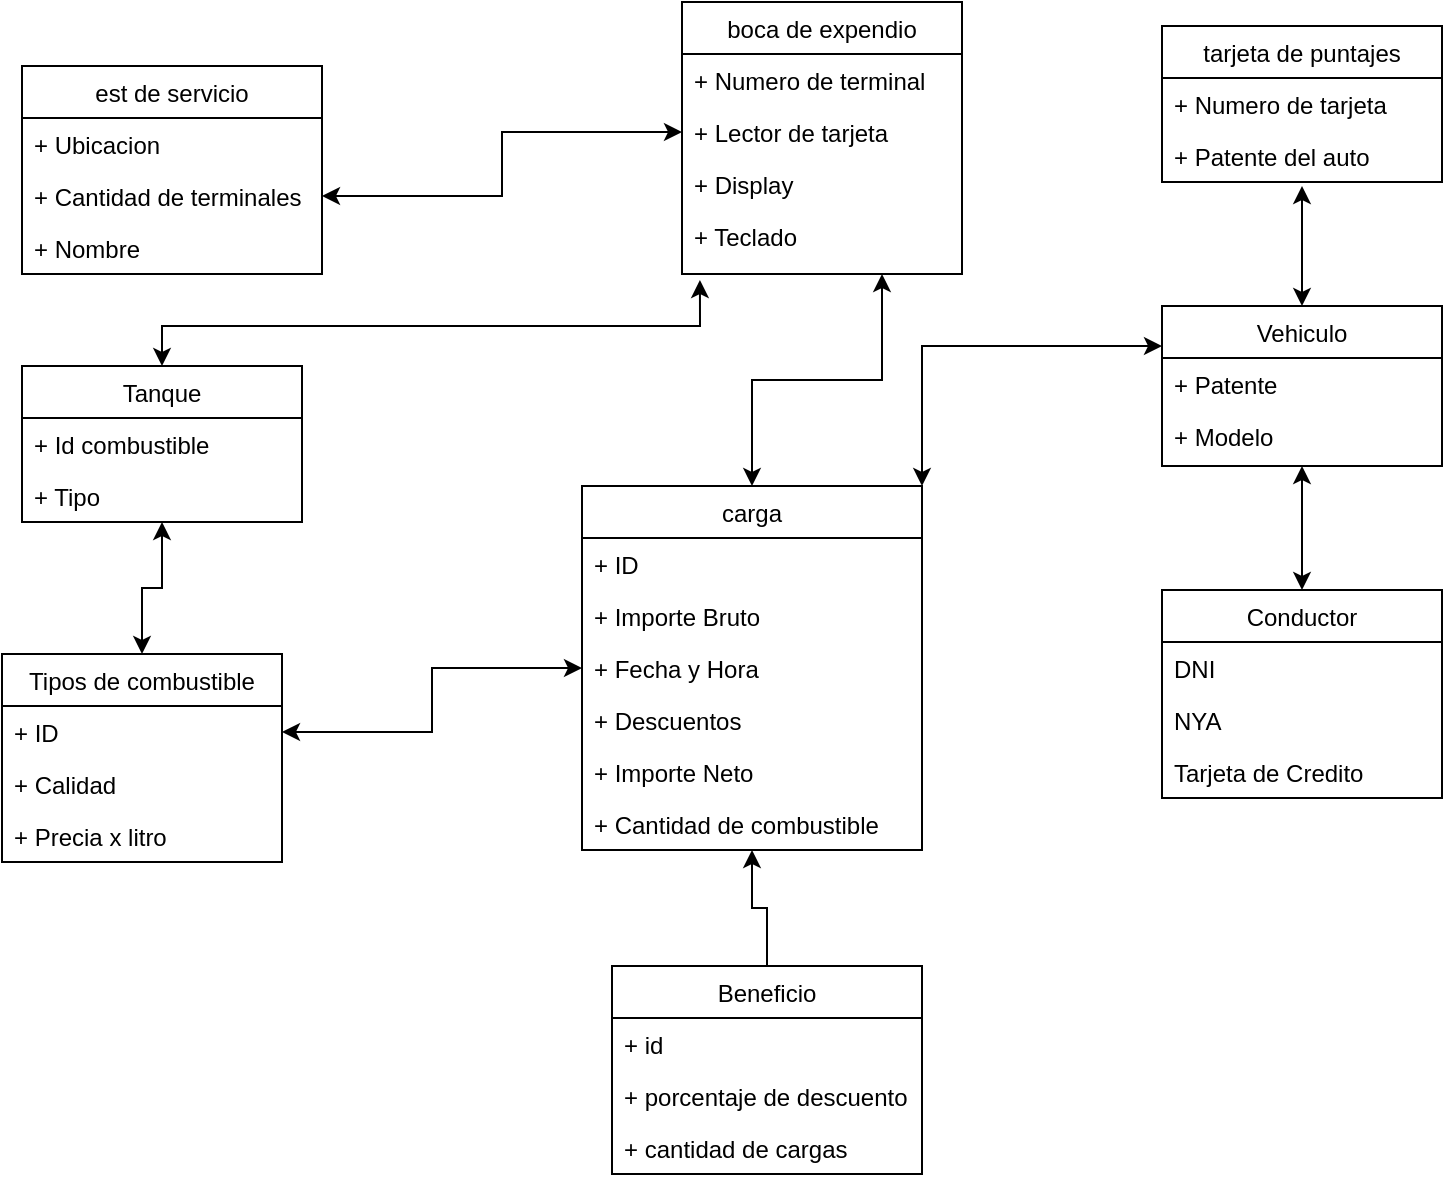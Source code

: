 <mxfile version="20.8.20" type="device"><diagram id="C5RBs43oDa-KdzZeNtuy" name="Page-1"><mxGraphModel dx="874" dy="452" grid="1" gridSize="10" guides="1" tooltips="1" connect="1" arrows="1" fold="1" page="1" pageScale="1" pageWidth="827" pageHeight="1169" math="0" shadow="0"><root><mxCell id="WIyWlLk6GJQsqaUBKTNV-0"/><mxCell id="WIyWlLk6GJQsqaUBKTNV-1" parent="WIyWlLk6GJQsqaUBKTNV-0"/><mxCell id="_l-Jakp1fZ-oqlidRZf6-13" value="est de servicio" style="swimlane;fontStyle=0;childLayout=stackLayout;horizontal=1;startSize=26;fillColor=none;horizontalStack=0;resizeParent=1;resizeParentMax=0;resizeLast=0;collapsible=1;marginBottom=0;" parent="WIyWlLk6GJQsqaUBKTNV-1" vertex="1"><mxGeometry x="40" y="160" width="150" height="104" as="geometry"/></mxCell><mxCell id="_l-Jakp1fZ-oqlidRZf6-14" value="+ Ubicacion" style="text;strokeColor=none;fillColor=none;align=left;verticalAlign=top;spacingLeft=4;spacingRight=4;overflow=hidden;rotatable=0;points=[[0,0.5],[1,0.5]];portConstraint=eastwest;" parent="_l-Jakp1fZ-oqlidRZf6-13" vertex="1"><mxGeometry y="26" width="150" height="26" as="geometry"/></mxCell><mxCell id="_l-Jakp1fZ-oqlidRZf6-15" value="+ Cantidad de terminales" style="text;strokeColor=none;fillColor=none;align=left;verticalAlign=top;spacingLeft=4;spacingRight=4;overflow=hidden;rotatable=0;points=[[0,0.5],[1,0.5]];portConstraint=eastwest;" parent="_l-Jakp1fZ-oqlidRZf6-13" vertex="1"><mxGeometry y="52" width="150" height="26" as="geometry"/></mxCell><mxCell id="_l-Jakp1fZ-oqlidRZf6-16" value="+ Nombre" style="text;strokeColor=none;fillColor=none;align=left;verticalAlign=top;spacingLeft=4;spacingRight=4;overflow=hidden;rotatable=0;points=[[0,0.5],[1,0.5]];portConstraint=eastwest;" parent="_l-Jakp1fZ-oqlidRZf6-13" vertex="1"><mxGeometry y="78" width="150" height="26" as="geometry"/></mxCell><mxCell id="_l-Jakp1fZ-oqlidRZf6-91" style="edgeStyle=orthogonalEdgeStyle;rounded=0;orthogonalLoop=1;jettySize=auto;html=1;entryX=1;entryY=0.5;entryDx=0;entryDy=0;startArrow=classic;startFill=1;" parent="WIyWlLk6GJQsqaUBKTNV-1" source="_l-Jakp1fZ-oqlidRZf6-17" target="_l-Jakp1fZ-oqlidRZf6-76" edge="1"><mxGeometry relative="1" as="geometry"/></mxCell><mxCell id="_l-Jakp1fZ-oqlidRZf6-101" style="edgeStyle=orthogonalEdgeStyle;rounded=0;orthogonalLoop=1;jettySize=auto;html=1;exitX=1;exitY=0;exitDx=0;exitDy=0;entryX=0;entryY=0.25;entryDx=0;entryDy=0;startArrow=classic;startFill=1;" parent="WIyWlLk6GJQsqaUBKTNV-1" source="_l-Jakp1fZ-oqlidRZf6-17" target="_l-Jakp1fZ-oqlidRZf6-25" edge="1"><mxGeometry relative="1" as="geometry"><Array as="points"><mxPoint x="490" y="300"/></Array></mxGeometry></mxCell><mxCell id="_l-Jakp1fZ-oqlidRZf6-17" value="carga" style="swimlane;fontStyle=0;childLayout=stackLayout;horizontal=1;startSize=26;fillColor=none;horizontalStack=0;resizeParent=1;resizeParentMax=0;resizeLast=0;collapsible=1;marginBottom=0;" parent="WIyWlLk6GJQsqaUBKTNV-1" vertex="1"><mxGeometry x="320" y="370" width="170" height="182" as="geometry"><mxRectangle x="460" y="410" width="60" height="26" as="alternateBounds"/></mxGeometry></mxCell><mxCell id="_l-Jakp1fZ-oqlidRZf6-20" value="+ ID" style="text;strokeColor=none;fillColor=none;align=left;verticalAlign=top;spacingLeft=4;spacingRight=4;overflow=hidden;rotatable=0;points=[[0,0.5],[1,0.5]];portConstraint=eastwest;" parent="_l-Jakp1fZ-oqlidRZf6-17" vertex="1"><mxGeometry y="26" width="170" height="26" as="geometry"/></mxCell><mxCell id="_l-Jakp1fZ-oqlidRZf6-85" value="+ Importe Bruto" style="text;strokeColor=none;fillColor=none;align=left;verticalAlign=top;spacingLeft=4;spacingRight=4;overflow=hidden;rotatable=0;points=[[0,0.5],[1,0.5]];portConstraint=eastwest;" parent="_l-Jakp1fZ-oqlidRZf6-17" vertex="1"><mxGeometry y="52" width="170" height="26" as="geometry"/></mxCell><mxCell id="_l-Jakp1fZ-oqlidRZf6-84" value="+ Fecha y Hora" style="text;strokeColor=none;fillColor=none;align=left;verticalAlign=top;spacingLeft=4;spacingRight=4;overflow=hidden;rotatable=0;points=[[0,0.5],[1,0.5]];portConstraint=eastwest;" parent="_l-Jakp1fZ-oqlidRZf6-17" vertex="1"><mxGeometry y="78" width="170" height="26" as="geometry"/></mxCell><mxCell id="_l-Jakp1fZ-oqlidRZf6-86" value="+ Descuentos" style="text;strokeColor=none;fillColor=none;align=left;verticalAlign=top;spacingLeft=4;spacingRight=4;overflow=hidden;rotatable=0;points=[[0,0.5],[1,0.5]];portConstraint=eastwest;" parent="_l-Jakp1fZ-oqlidRZf6-17" vertex="1"><mxGeometry y="104" width="170" height="26" as="geometry"/></mxCell><mxCell id="_l-Jakp1fZ-oqlidRZf6-102" value="+ Importe Neto" style="text;strokeColor=none;fillColor=none;align=left;verticalAlign=top;spacingLeft=4;spacingRight=4;overflow=hidden;rotatable=0;points=[[0,0.5],[1,0.5]];portConstraint=eastwest;" parent="_l-Jakp1fZ-oqlidRZf6-17" vertex="1"><mxGeometry y="130" width="170" height="26" as="geometry"/></mxCell><mxCell id="_l-Jakp1fZ-oqlidRZf6-55" value="+ Cantidad de combustible" style="text;strokeColor=none;fillColor=none;align=left;verticalAlign=top;spacingLeft=4;spacingRight=4;overflow=hidden;rotatable=0;points=[[0,0.5],[1,0.5]];portConstraint=eastwest;" parent="_l-Jakp1fZ-oqlidRZf6-17" vertex="1"><mxGeometry y="156" width="170" height="26" as="geometry"/></mxCell><mxCell id="_l-Jakp1fZ-oqlidRZf6-21" value="boca de expendio" style="swimlane;fontStyle=0;childLayout=stackLayout;horizontal=1;startSize=26;fillColor=none;horizontalStack=0;resizeParent=1;resizeParentMax=0;resizeLast=0;collapsible=1;marginBottom=0;" parent="WIyWlLk6GJQsqaUBKTNV-1" vertex="1"><mxGeometry x="370" y="128" width="140" height="136" as="geometry"/></mxCell><mxCell id="_l-Jakp1fZ-oqlidRZf6-22" value="+ Numero de terminal" style="text;strokeColor=none;fillColor=none;align=left;verticalAlign=top;spacingLeft=4;spacingRight=4;overflow=hidden;rotatable=0;points=[[0,0.5],[1,0.5]];portConstraint=eastwest;" parent="_l-Jakp1fZ-oqlidRZf6-21" vertex="1"><mxGeometry y="26" width="140" height="26" as="geometry"/></mxCell><mxCell id="_l-Jakp1fZ-oqlidRZf6-23" value="+ Lector de tarjeta" style="text;strokeColor=none;fillColor=none;align=left;verticalAlign=top;spacingLeft=4;spacingRight=4;overflow=hidden;rotatable=0;points=[[0,0.5],[1,0.5]];portConstraint=eastwest;" parent="_l-Jakp1fZ-oqlidRZf6-21" vertex="1"><mxGeometry y="52" width="140" height="26" as="geometry"/></mxCell><mxCell id="_l-Jakp1fZ-oqlidRZf6-53" value="+ Display" style="text;strokeColor=none;fillColor=none;align=left;verticalAlign=top;spacingLeft=4;spacingRight=4;overflow=hidden;rotatable=0;points=[[0,0.5],[1,0.5]];portConstraint=eastwest;" parent="_l-Jakp1fZ-oqlidRZf6-21" vertex="1"><mxGeometry y="78" width="140" height="26" as="geometry"/></mxCell><mxCell id="_l-Jakp1fZ-oqlidRZf6-24" value="+ Teclado" style="text;strokeColor=none;fillColor=none;align=left;verticalAlign=top;spacingLeft=4;spacingRight=4;overflow=hidden;rotatable=0;points=[[0,0.5],[1,0.5]];portConstraint=eastwest;" parent="_l-Jakp1fZ-oqlidRZf6-21" vertex="1"><mxGeometry y="104" width="140" height="32" as="geometry"/></mxCell><mxCell id="_l-Jakp1fZ-oqlidRZf6-99" style="edgeStyle=orthogonalEdgeStyle;rounded=0;orthogonalLoop=1;jettySize=auto;html=1;entryX=0.5;entryY=1.077;entryDx=0;entryDy=0;entryPerimeter=0;startArrow=classic;startFill=1;" parent="WIyWlLk6GJQsqaUBKTNV-1" source="_l-Jakp1fZ-oqlidRZf6-25" target="_l-Jakp1fZ-oqlidRZf6-31" edge="1"><mxGeometry relative="1" as="geometry"><Array as="points"><mxPoint x="680" y="240"/><mxPoint x="680" y="240"/></Array></mxGeometry></mxCell><mxCell id="_l-Jakp1fZ-oqlidRZf6-25" value="Vehiculo" style="swimlane;fontStyle=0;childLayout=stackLayout;horizontal=1;startSize=26;fillColor=none;horizontalStack=0;resizeParent=1;resizeParentMax=0;resizeLast=0;collapsible=1;marginBottom=0;" parent="WIyWlLk6GJQsqaUBKTNV-1" vertex="1"><mxGeometry x="610" y="280" width="140" height="80" as="geometry"/></mxCell><mxCell id="_l-Jakp1fZ-oqlidRZf6-27" value="+ Patente" style="text;strokeColor=none;fillColor=none;align=left;verticalAlign=top;spacingLeft=4;spacingRight=4;overflow=hidden;rotatable=0;points=[[0,0.5],[1,0.5]];portConstraint=eastwest;" parent="_l-Jakp1fZ-oqlidRZf6-25" vertex="1"><mxGeometry y="26" width="140" height="26" as="geometry"/></mxCell><mxCell id="_l-Jakp1fZ-oqlidRZf6-28" value="+ Modelo" style="text;strokeColor=none;fillColor=none;align=left;verticalAlign=top;spacingLeft=4;spacingRight=4;overflow=hidden;rotatable=0;points=[[0,0.5],[1,0.5]];portConstraint=eastwest;" parent="_l-Jakp1fZ-oqlidRZf6-25" vertex="1"><mxGeometry y="52" width="140" height="28" as="geometry"/></mxCell><mxCell id="_l-Jakp1fZ-oqlidRZf6-29" value="tarjeta de puntajes" style="swimlane;fontStyle=0;childLayout=stackLayout;horizontal=1;startSize=26;fillColor=none;horizontalStack=0;resizeParent=1;resizeParentMax=0;resizeLast=0;collapsible=1;marginBottom=0;" parent="WIyWlLk6GJQsqaUBKTNV-1" vertex="1"><mxGeometry x="610" y="140" width="140" height="78" as="geometry"/></mxCell><mxCell id="_l-Jakp1fZ-oqlidRZf6-30" value="+ Numero de tarjeta" style="text;strokeColor=none;fillColor=none;align=left;verticalAlign=top;spacingLeft=4;spacingRight=4;overflow=hidden;rotatable=0;points=[[0,0.5],[1,0.5]];portConstraint=eastwest;" parent="_l-Jakp1fZ-oqlidRZf6-29" vertex="1"><mxGeometry y="26" width="140" height="26" as="geometry"/></mxCell><mxCell id="_l-Jakp1fZ-oqlidRZf6-31" value="+ Patente del auto" style="text;strokeColor=none;fillColor=none;align=left;verticalAlign=top;spacingLeft=4;spacingRight=4;overflow=hidden;rotatable=0;points=[[0,0.5],[1,0.5]];portConstraint=eastwest;" parent="_l-Jakp1fZ-oqlidRZf6-29" vertex="1"><mxGeometry y="52" width="140" height="26" as="geometry"/></mxCell><mxCell id="_l-Jakp1fZ-oqlidRZf6-98" style="edgeStyle=orthogonalEdgeStyle;rounded=0;orthogonalLoop=1;jettySize=auto;html=1;entryX=0.5;entryY=1;entryDx=0;entryDy=0;entryPerimeter=0;startArrow=classic;startFill=1;" parent="WIyWlLk6GJQsqaUBKTNV-1" source="_l-Jakp1fZ-oqlidRZf6-39" target="_l-Jakp1fZ-oqlidRZf6-28" edge="1"><mxGeometry relative="1" as="geometry"/></mxCell><mxCell id="_l-Jakp1fZ-oqlidRZf6-39" value="Conductor" style="swimlane;fontStyle=0;childLayout=stackLayout;horizontal=1;startSize=26;fillColor=none;horizontalStack=0;resizeParent=1;resizeParentMax=0;resizeLast=0;collapsible=1;marginBottom=0;" parent="WIyWlLk6GJQsqaUBKTNV-1" vertex="1"><mxGeometry x="610" y="422" width="140" height="104" as="geometry"/></mxCell><mxCell id="_l-Jakp1fZ-oqlidRZf6-40" value="DNI" style="text;strokeColor=none;fillColor=none;align=left;verticalAlign=top;spacingLeft=4;spacingRight=4;overflow=hidden;rotatable=0;points=[[0,0.5],[1,0.5]];portConstraint=eastwest;" parent="_l-Jakp1fZ-oqlidRZf6-39" vertex="1"><mxGeometry y="26" width="140" height="26" as="geometry"/></mxCell><mxCell id="_l-Jakp1fZ-oqlidRZf6-41" value="NYA" style="text;strokeColor=none;fillColor=none;align=left;verticalAlign=top;spacingLeft=4;spacingRight=4;overflow=hidden;rotatable=0;points=[[0,0.5],[1,0.5]];portConstraint=eastwest;" parent="_l-Jakp1fZ-oqlidRZf6-39" vertex="1"><mxGeometry y="52" width="140" height="26" as="geometry"/></mxCell><mxCell id="_l-Jakp1fZ-oqlidRZf6-42" value="Tarjeta de Credito" style="text;strokeColor=none;fillColor=none;align=left;verticalAlign=top;spacingLeft=4;spacingRight=4;overflow=hidden;rotatable=0;points=[[0,0.5],[1,0.5]];portConstraint=eastwest;" parent="_l-Jakp1fZ-oqlidRZf6-39" vertex="1"><mxGeometry y="78" width="140" height="26" as="geometry"/></mxCell><mxCell id="_l-Jakp1fZ-oqlidRZf6-45" style="edgeStyle=orthogonalEdgeStyle;rounded=0;orthogonalLoop=1;jettySize=auto;html=1;startArrow=classic;startFill=1;" parent="WIyWlLk6GJQsqaUBKTNV-1" source="_l-Jakp1fZ-oqlidRZf6-24" target="_l-Jakp1fZ-oqlidRZf6-17" edge="1"><mxGeometry relative="1" as="geometry"><Array as="points"><mxPoint x="470" y="317"/><mxPoint x="405" y="317"/></Array></mxGeometry></mxCell><mxCell id="_l-Jakp1fZ-oqlidRZf6-47" style="edgeStyle=orthogonalEdgeStyle;rounded=0;orthogonalLoop=1;jettySize=auto;html=1;entryX=0;entryY=0.5;entryDx=0;entryDy=0;startArrow=classic;startFill=1;" parent="WIyWlLk6GJQsqaUBKTNV-1" source="_l-Jakp1fZ-oqlidRZf6-15" target="_l-Jakp1fZ-oqlidRZf6-23" edge="1"><mxGeometry relative="1" as="geometry"/></mxCell><mxCell id="_l-Jakp1fZ-oqlidRZf6-100" style="edgeStyle=orthogonalEdgeStyle;rounded=0;orthogonalLoop=1;jettySize=auto;html=1;startArrow=classic;startFill=1;" parent="WIyWlLk6GJQsqaUBKTNV-1" source="_l-Jakp1fZ-oqlidRZf6-75" target="_l-Jakp1fZ-oqlidRZf6-92" edge="1"><mxGeometry relative="1" as="geometry"/></mxCell><mxCell id="_l-Jakp1fZ-oqlidRZf6-75" value="Tipos de combustible" style="swimlane;fontStyle=0;childLayout=stackLayout;horizontal=1;startSize=26;fillColor=none;horizontalStack=0;resizeParent=1;resizeParentMax=0;resizeLast=0;collapsible=1;marginBottom=0;" parent="WIyWlLk6GJQsqaUBKTNV-1" vertex="1"><mxGeometry x="30" y="454" width="140" height="104" as="geometry"/></mxCell><mxCell id="_l-Jakp1fZ-oqlidRZf6-76" value="+ ID" style="text;strokeColor=none;fillColor=none;align=left;verticalAlign=top;spacingLeft=4;spacingRight=4;overflow=hidden;rotatable=0;points=[[0,0.5],[1,0.5]];portConstraint=eastwest;" parent="_l-Jakp1fZ-oqlidRZf6-75" vertex="1"><mxGeometry y="26" width="140" height="26" as="geometry"/></mxCell><mxCell id="_l-Jakp1fZ-oqlidRZf6-77" value="+ Calidad" style="text;strokeColor=none;fillColor=none;align=left;verticalAlign=top;spacingLeft=4;spacingRight=4;overflow=hidden;rotatable=0;points=[[0,0.5],[1,0.5]];portConstraint=eastwest;" parent="_l-Jakp1fZ-oqlidRZf6-75" vertex="1"><mxGeometry y="52" width="140" height="26" as="geometry"/></mxCell><mxCell id="_l-Jakp1fZ-oqlidRZf6-78" value="+ Precia x litro" style="text;strokeColor=none;fillColor=none;align=left;verticalAlign=top;spacingLeft=4;spacingRight=4;overflow=hidden;rotatable=0;points=[[0,0.5],[1,0.5]];portConstraint=eastwest;" parent="_l-Jakp1fZ-oqlidRZf6-75" vertex="1"><mxGeometry y="78" width="140" height="26" as="geometry"/></mxCell><mxCell id="_l-Jakp1fZ-oqlidRZf6-97" style="edgeStyle=orthogonalEdgeStyle;rounded=0;orthogonalLoop=1;jettySize=auto;html=1;entryX=0.064;entryY=1.094;entryDx=0;entryDy=0;entryPerimeter=0;startArrow=classic;startFill=1;" parent="WIyWlLk6GJQsqaUBKTNV-1" source="_l-Jakp1fZ-oqlidRZf6-92" target="_l-Jakp1fZ-oqlidRZf6-24" edge="1"><mxGeometry relative="1" as="geometry"><Array as="points"><mxPoint x="110" y="290"/><mxPoint x="379" y="290"/></Array></mxGeometry></mxCell><mxCell id="_l-Jakp1fZ-oqlidRZf6-92" value="Tanque" style="swimlane;fontStyle=0;childLayout=stackLayout;horizontal=1;startSize=26;fillColor=none;horizontalStack=0;resizeParent=1;resizeParentMax=0;resizeLast=0;collapsible=1;marginBottom=0;" parent="WIyWlLk6GJQsqaUBKTNV-1" vertex="1"><mxGeometry x="40" y="310" width="140" height="78" as="geometry"/></mxCell><mxCell id="_l-Jakp1fZ-oqlidRZf6-93" value="+ Id combustible" style="text;strokeColor=none;fillColor=none;align=left;verticalAlign=top;spacingLeft=4;spacingRight=4;overflow=hidden;rotatable=0;points=[[0,0.5],[1,0.5]];portConstraint=eastwest;" parent="_l-Jakp1fZ-oqlidRZf6-92" vertex="1"><mxGeometry y="26" width="140" height="26" as="geometry"/></mxCell><mxCell id="_l-Jakp1fZ-oqlidRZf6-94" value="+ Tipo" style="text;strokeColor=none;fillColor=none;align=left;verticalAlign=top;spacingLeft=4;spacingRight=4;overflow=hidden;rotatable=0;points=[[0,0.5],[1,0.5]];portConstraint=eastwest;" parent="_l-Jakp1fZ-oqlidRZf6-92" vertex="1"><mxGeometry y="52" width="140" height="26" as="geometry"/></mxCell><mxCell id="UYiMVD7bZoQyapZGIiCQ-8" style="edgeStyle=orthogonalEdgeStyle;rounded=0;orthogonalLoop=1;jettySize=auto;html=1;" edge="1" parent="WIyWlLk6GJQsqaUBKTNV-1" source="UYiMVD7bZoQyapZGIiCQ-4" target="_l-Jakp1fZ-oqlidRZf6-17"><mxGeometry relative="1" as="geometry"/></mxCell><mxCell id="UYiMVD7bZoQyapZGIiCQ-4" value="Beneficio" style="swimlane;fontStyle=0;childLayout=stackLayout;horizontal=1;startSize=26;fillColor=none;horizontalStack=0;resizeParent=1;resizeParentMax=0;resizeLast=0;collapsible=1;marginBottom=0;" vertex="1" parent="WIyWlLk6GJQsqaUBKTNV-1"><mxGeometry x="335" y="610" width="155" height="104" as="geometry"/></mxCell><mxCell id="UYiMVD7bZoQyapZGIiCQ-5" value="+ id" style="text;strokeColor=none;fillColor=none;align=left;verticalAlign=top;spacingLeft=4;spacingRight=4;overflow=hidden;rotatable=0;points=[[0,0.5],[1,0.5]];portConstraint=eastwest;" vertex="1" parent="UYiMVD7bZoQyapZGIiCQ-4"><mxGeometry y="26" width="155" height="26" as="geometry"/></mxCell><mxCell id="UYiMVD7bZoQyapZGIiCQ-6" value="+ porcentaje de descuento" style="text;strokeColor=none;fillColor=none;align=left;verticalAlign=top;spacingLeft=4;spacingRight=4;overflow=hidden;rotatable=0;points=[[0,0.5],[1,0.5]];portConstraint=eastwest;" vertex="1" parent="UYiMVD7bZoQyapZGIiCQ-4"><mxGeometry y="52" width="155" height="26" as="geometry"/></mxCell><mxCell id="UYiMVD7bZoQyapZGIiCQ-7" value="+ cantidad de cargas" style="text;strokeColor=none;fillColor=none;align=left;verticalAlign=top;spacingLeft=4;spacingRight=4;overflow=hidden;rotatable=0;points=[[0,0.5],[1,0.5]];portConstraint=eastwest;" vertex="1" parent="UYiMVD7bZoQyapZGIiCQ-4"><mxGeometry y="78" width="155" height="26" as="geometry"/></mxCell></root></mxGraphModel></diagram></mxfile>